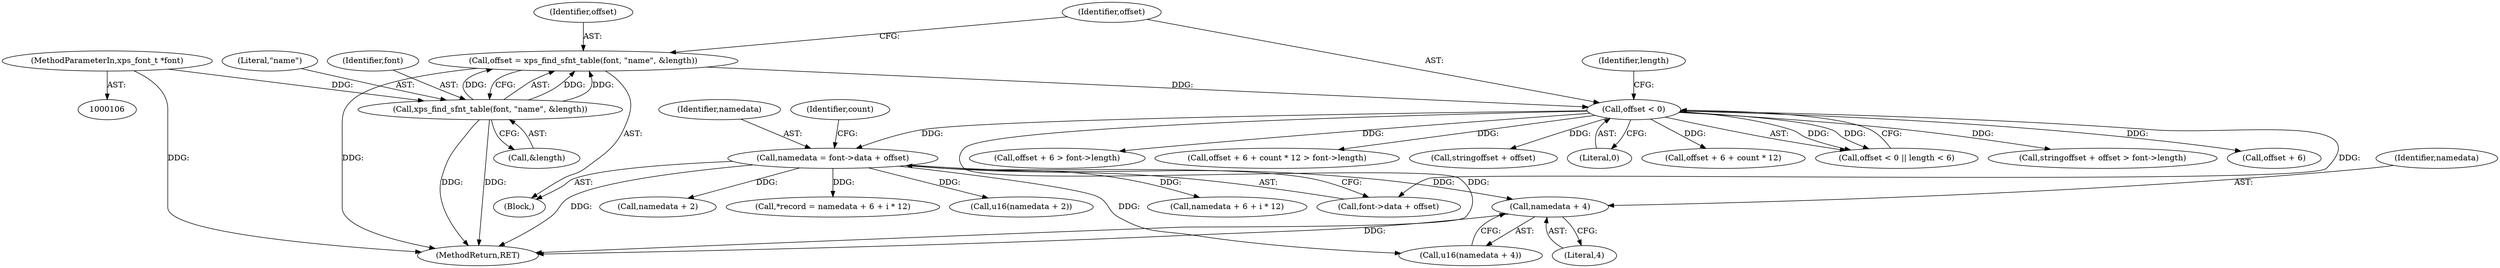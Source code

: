 digraph "0_ghostscript_3c2aebbedd37fab054e80f2e315de07d7e9b5bdb@pointer" {
"1000172" [label="(Call,namedata + 4)"];
"1000156" [label="(Call,namedata = font->data + offset)"];
"1000134" [label="(Call,offset < 0)"];
"1000125" [label="(Call,offset = xps_find_sfnt_table(font, \"name\", &length))"];
"1000127" [label="(Call,xps_find_sfnt_table(font, \"name\", &length))"];
"1000107" [label="(MethodParameterIn,xps_font_t *font)"];
"1000125" [label="(Call,offset = xps_find_sfnt_table(font, \"name\", &length))"];
"1000164" [label="(Identifier,count)"];
"1000138" [label="(Identifier,length)"];
"1000165" [label="(Call,u16(namedata + 2))"];
"1000173" [label="(Identifier,namedata)"];
"1000156" [label="(Call,namedata = font->data + offset)"];
"1000157" [label="(Identifier,namedata)"];
"1000177" [label="(Call,stringoffset + offset > font->length)"];
"1000146" [label="(Call,offset + 6)"];
"1000127" [label="(Call,xps_find_sfnt_table(font, \"name\", &length))"];
"1000136" [label="(Literal,0)"];
"1000224" [label="(Call,namedata + 6 + i * 12)"];
"1000145" [label="(Call,offset + 6 > font->length)"];
"1000158" [label="(Call,font->data + offset)"];
"1000129" [label="(Literal,\"name\")"];
"1000174" [label="(Literal,4)"];
"1000110" [label="(Block,)"];
"1000126" [label="(Identifier,offset)"];
"1000184" [label="(Call,offset + 6 + count * 12 > font->length)"];
"1000178" [label="(Call,stringoffset + offset)"];
"1000185" [label="(Call,offset + 6 + count * 12)"];
"1000107" [label="(MethodParameterIn,xps_font_t *font)"];
"1000130" [label="(Call,&length)"];
"1000134" [label="(Call,offset < 0)"];
"1000171" [label="(Call,u16(namedata + 4))"];
"1000133" [label="(Call,offset < 0 || length < 6)"];
"1000449" [label="(MethodReturn,RET)"];
"1000128" [label="(Identifier,font)"];
"1000166" [label="(Call,namedata + 2)"];
"1000172" [label="(Call,namedata + 4)"];
"1000222" [label="(Call,*record = namedata + 6 + i * 12)"];
"1000135" [label="(Identifier,offset)"];
"1000172" -> "1000171"  [label="AST: "];
"1000172" -> "1000174"  [label="CFG: "];
"1000173" -> "1000172"  [label="AST: "];
"1000174" -> "1000172"  [label="AST: "];
"1000171" -> "1000172"  [label="CFG: "];
"1000172" -> "1000449"  [label="DDG: "];
"1000156" -> "1000172"  [label="DDG: "];
"1000156" -> "1000110"  [label="AST: "];
"1000156" -> "1000158"  [label="CFG: "];
"1000157" -> "1000156"  [label="AST: "];
"1000158" -> "1000156"  [label="AST: "];
"1000164" -> "1000156"  [label="CFG: "];
"1000156" -> "1000449"  [label="DDG: "];
"1000134" -> "1000156"  [label="DDG: "];
"1000156" -> "1000165"  [label="DDG: "];
"1000156" -> "1000166"  [label="DDG: "];
"1000156" -> "1000171"  [label="DDG: "];
"1000156" -> "1000222"  [label="DDG: "];
"1000156" -> "1000224"  [label="DDG: "];
"1000134" -> "1000133"  [label="AST: "];
"1000134" -> "1000136"  [label="CFG: "];
"1000135" -> "1000134"  [label="AST: "];
"1000136" -> "1000134"  [label="AST: "];
"1000138" -> "1000134"  [label="CFG: "];
"1000133" -> "1000134"  [label="CFG: "];
"1000134" -> "1000449"  [label="DDG: "];
"1000134" -> "1000133"  [label="DDG: "];
"1000134" -> "1000133"  [label="DDG: "];
"1000125" -> "1000134"  [label="DDG: "];
"1000134" -> "1000145"  [label="DDG: "];
"1000134" -> "1000146"  [label="DDG: "];
"1000134" -> "1000158"  [label="DDG: "];
"1000134" -> "1000177"  [label="DDG: "];
"1000134" -> "1000178"  [label="DDG: "];
"1000134" -> "1000184"  [label="DDG: "];
"1000134" -> "1000185"  [label="DDG: "];
"1000125" -> "1000110"  [label="AST: "];
"1000125" -> "1000127"  [label="CFG: "];
"1000126" -> "1000125"  [label="AST: "];
"1000127" -> "1000125"  [label="AST: "];
"1000135" -> "1000125"  [label="CFG: "];
"1000125" -> "1000449"  [label="DDG: "];
"1000127" -> "1000125"  [label="DDG: "];
"1000127" -> "1000125"  [label="DDG: "];
"1000127" -> "1000125"  [label="DDG: "];
"1000127" -> "1000130"  [label="CFG: "];
"1000128" -> "1000127"  [label="AST: "];
"1000129" -> "1000127"  [label="AST: "];
"1000130" -> "1000127"  [label="AST: "];
"1000127" -> "1000449"  [label="DDG: "];
"1000127" -> "1000449"  [label="DDG: "];
"1000107" -> "1000127"  [label="DDG: "];
"1000107" -> "1000106"  [label="AST: "];
"1000107" -> "1000449"  [label="DDG: "];
}
